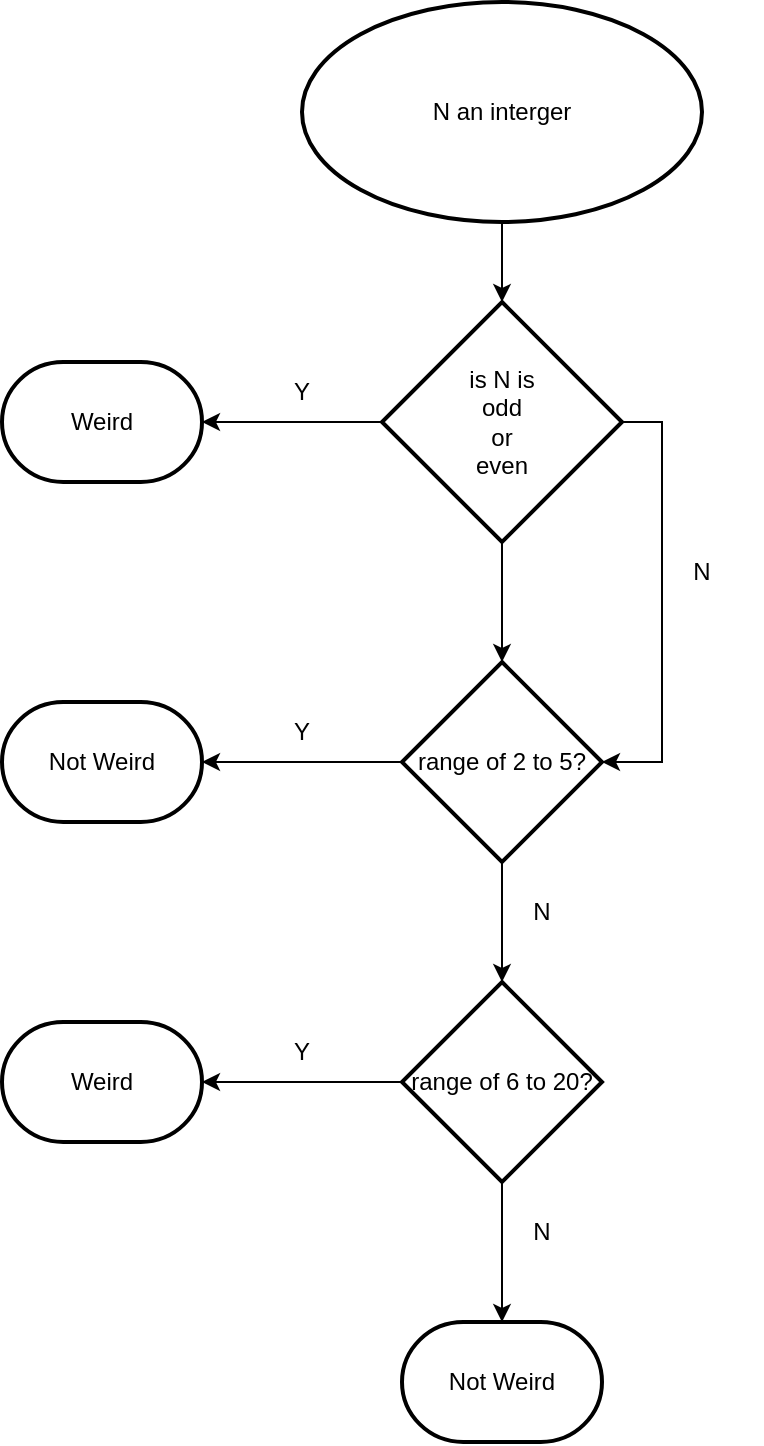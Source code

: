 <mxfile version="21.3.6" type="github">
  <diagram name="Page-1" id="edf60f1a-56cd-e834-aa8a-f176f3a09ee4">
    <mxGraphModel dx="714" dy="527" grid="1" gridSize="10" guides="1" tooltips="1" connect="1" arrows="1" fold="1" page="1" pageScale="1" pageWidth="1100" pageHeight="850" background="none" math="0" shadow="0">
      <root>
        <mxCell id="0" />
        <mxCell id="1" parent="0" />
        <mxCell id="iz55VtCZMDGFUs2c2hqT-8" value="" style="edgeStyle=orthogonalEdgeStyle;rounded=0;orthogonalLoop=1;jettySize=auto;html=1;" edge="1" parent="1" source="iz55VtCZMDGFUs2c2hqT-1" target="iz55VtCZMDGFUs2c2hqT-5">
          <mxGeometry relative="1" as="geometry" />
        </mxCell>
        <mxCell id="iz55VtCZMDGFUs2c2hqT-1" value="N an interger" style="strokeWidth=2;html=1;shape=mxgraph.flowchart.start_1;whiteSpace=wrap;" vertex="1" parent="1">
          <mxGeometry x="320" y="30" width="200" height="110" as="geometry" />
        </mxCell>
        <mxCell id="iz55VtCZMDGFUs2c2hqT-9" value="" style="edgeStyle=orthogonalEdgeStyle;rounded=0;orthogonalLoop=1;jettySize=auto;html=1;" edge="1" parent="1" source="iz55VtCZMDGFUs2c2hqT-5" target="iz55VtCZMDGFUs2c2hqT-6">
          <mxGeometry relative="1" as="geometry" />
        </mxCell>
        <mxCell id="iz55VtCZMDGFUs2c2hqT-10" value="" style="edgeStyle=orthogonalEdgeStyle;rounded=0;orthogonalLoop=1;jettySize=auto;html=1;" edge="1" parent="1" source="iz55VtCZMDGFUs2c2hqT-5" target="iz55VtCZMDGFUs2c2hqT-7">
          <mxGeometry relative="1" as="geometry" />
        </mxCell>
        <mxCell id="iz55VtCZMDGFUs2c2hqT-20" style="edgeStyle=orthogonalEdgeStyle;rounded=0;orthogonalLoop=1;jettySize=auto;html=1;exitX=1;exitY=0.5;exitDx=0;exitDy=0;exitPerimeter=0;entryX=1;entryY=0.5;entryDx=0;entryDy=0;entryPerimeter=0;" edge="1" parent="1" source="iz55VtCZMDGFUs2c2hqT-5" target="iz55VtCZMDGFUs2c2hqT-7">
          <mxGeometry relative="1" as="geometry" />
        </mxCell>
        <mxCell id="iz55VtCZMDGFUs2c2hqT-5" value="is N is &lt;br&gt;odd&lt;br&gt;or&lt;br&gt;even" style="strokeWidth=2;html=1;shape=mxgraph.flowchart.decision;whiteSpace=wrap;" vertex="1" parent="1">
          <mxGeometry x="360" y="180" width="120" height="120" as="geometry" />
        </mxCell>
        <mxCell id="iz55VtCZMDGFUs2c2hqT-6" value="Weird" style="strokeWidth=2;html=1;shape=mxgraph.flowchart.terminator;whiteSpace=wrap;" vertex="1" parent="1">
          <mxGeometry x="170" y="210" width="100" height="60" as="geometry" />
        </mxCell>
        <mxCell id="iz55VtCZMDGFUs2c2hqT-12" value="" style="edgeStyle=orthogonalEdgeStyle;rounded=0;orthogonalLoop=1;jettySize=auto;html=1;" edge="1" parent="1" source="iz55VtCZMDGFUs2c2hqT-7" target="iz55VtCZMDGFUs2c2hqT-11">
          <mxGeometry relative="1" as="geometry" />
        </mxCell>
        <mxCell id="iz55VtCZMDGFUs2c2hqT-14" value="" style="edgeStyle=orthogonalEdgeStyle;rounded=0;orthogonalLoop=1;jettySize=auto;html=1;" edge="1" parent="1" source="iz55VtCZMDGFUs2c2hqT-7" target="iz55VtCZMDGFUs2c2hqT-13">
          <mxGeometry relative="1" as="geometry" />
        </mxCell>
        <mxCell id="iz55VtCZMDGFUs2c2hqT-7" value="range of 2 to 5?" style="strokeWidth=2;html=1;shape=mxgraph.flowchart.decision;whiteSpace=wrap;" vertex="1" parent="1">
          <mxGeometry x="370" y="360" width="100" height="100" as="geometry" />
        </mxCell>
        <mxCell id="iz55VtCZMDGFUs2c2hqT-11" value="Not Weird" style="strokeWidth=2;html=1;shape=mxgraph.flowchart.terminator;whiteSpace=wrap;" vertex="1" parent="1">
          <mxGeometry x="170" y="380" width="100" height="60" as="geometry" />
        </mxCell>
        <mxCell id="iz55VtCZMDGFUs2c2hqT-16" value="" style="edgeStyle=orthogonalEdgeStyle;rounded=0;orthogonalLoop=1;jettySize=auto;html=1;" edge="1" parent="1" source="iz55VtCZMDGFUs2c2hqT-13" target="iz55VtCZMDGFUs2c2hqT-15">
          <mxGeometry relative="1" as="geometry" />
        </mxCell>
        <mxCell id="iz55VtCZMDGFUs2c2hqT-25" value="" style="edgeStyle=orthogonalEdgeStyle;rounded=0;orthogonalLoop=1;jettySize=auto;html=1;" edge="1" parent="1" source="iz55VtCZMDGFUs2c2hqT-13">
          <mxGeometry relative="1" as="geometry">
            <mxPoint x="420" y="690" as="targetPoint" />
          </mxGeometry>
        </mxCell>
        <mxCell id="iz55VtCZMDGFUs2c2hqT-13" value="range of 6 to 20?" style="strokeWidth=2;html=1;shape=mxgraph.flowchart.decision;whiteSpace=wrap;" vertex="1" parent="1">
          <mxGeometry x="370" y="520" width="100" height="100" as="geometry" />
        </mxCell>
        <mxCell id="iz55VtCZMDGFUs2c2hqT-15" value="Weird" style="strokeWidth=2;html=1;shape=mxgraph.flowchart.terminator;whiteSpace=wrap;" vertex="1" parent="1">
          <mxGeometry x="170" y="540" width="100" height="60" as="geometry" />
        </mxCell>
        <mxCell id="iz55VtCZMDGFUs2c2hqT-17" value="Y" style="text;strokeColor=none;align=center;fillColor=none;html=1;verticalAlign=middle;whiteSpace=wrap;rounded=0;" vertex="1" parent="1">
          <mxGeometry x="290" y="210" width="60" height="30" as="geometry" />
        </mxCell>
        <mxCell id="iz55VtCZMDGFUs2c2hqT-18" value="N" style="text;strokeColor=none;align=center;fillColor=none;html=1;verticalAlign=middle;whiteSpace=wrap;rounded=0;" vertex="1" parent="1">
          <mxGeometry x="490" y="300" width="60" height="30" as="geometry" />
        </mxCell>
        <mxCell id="iz55VtCZMDGFUs2c2hqT-21" value="Y" style="text;strokeColor=none;align=center;fillColor=none;html=1;verticalAlign=middle;whiteSpace=wrap;rounded=0;" vertex="1" parent="1">
          <mxGeometry x="290" y="380" width="60" height="30" as="geometry" />
        </mxCell>
        <mxCell id="iz55VtCZMDGFUs2c2hqT-22" value="N" style="text;strokeColor=none;align=center;fillColor=none;html=1;verticalAlign=middle;whiteSpace=wrap;rounded=0;" vertex="1" parent="1">
          <mxGeometry x="410" y="470" width="60" height="30" as="geometry" />
        </mxCell>
        <mxCell id="iz55VtCZMDGFUs2c2hqT-23" value="Y" style="text;strokeColor=none;align=center;fillColor=none;html=1;verticalAlign=middle;whiteSpace=wrap;rounded=0;" vertex="1" parent="1">
          <mxGeometry x="290" y="540" width="60" height="30" as="geometry" />
        </mxCell>
        <mxCell id="iz55VtCZMDGFUs2c2hqT-27" value="Not Weird" style="strokeWidth=2;html=1;shape=mxgraph.flowchart.terminator;whiteSpace=wrap;" vertex="1" parent="1">
          <mxGeometry x="370" y="690" width="100" height="60" as="geometry" />
        </mxCell>
        <mxCell id="iz55VtCZMDGFUs2c2hqT-28" value="N" style="text;strokeColor=none;align=center;fillColor=none;html=1;verticalAlign=middle;whiteSpace=wrap;rounded=0;" vertex="1" parent="1">
          <mxGeometry x="410" y="630" width="60" height="30" as="geometry" />
        </mxCell>
      </root>
    </mxGraphModel>
  </diagram>
</mxfile>
